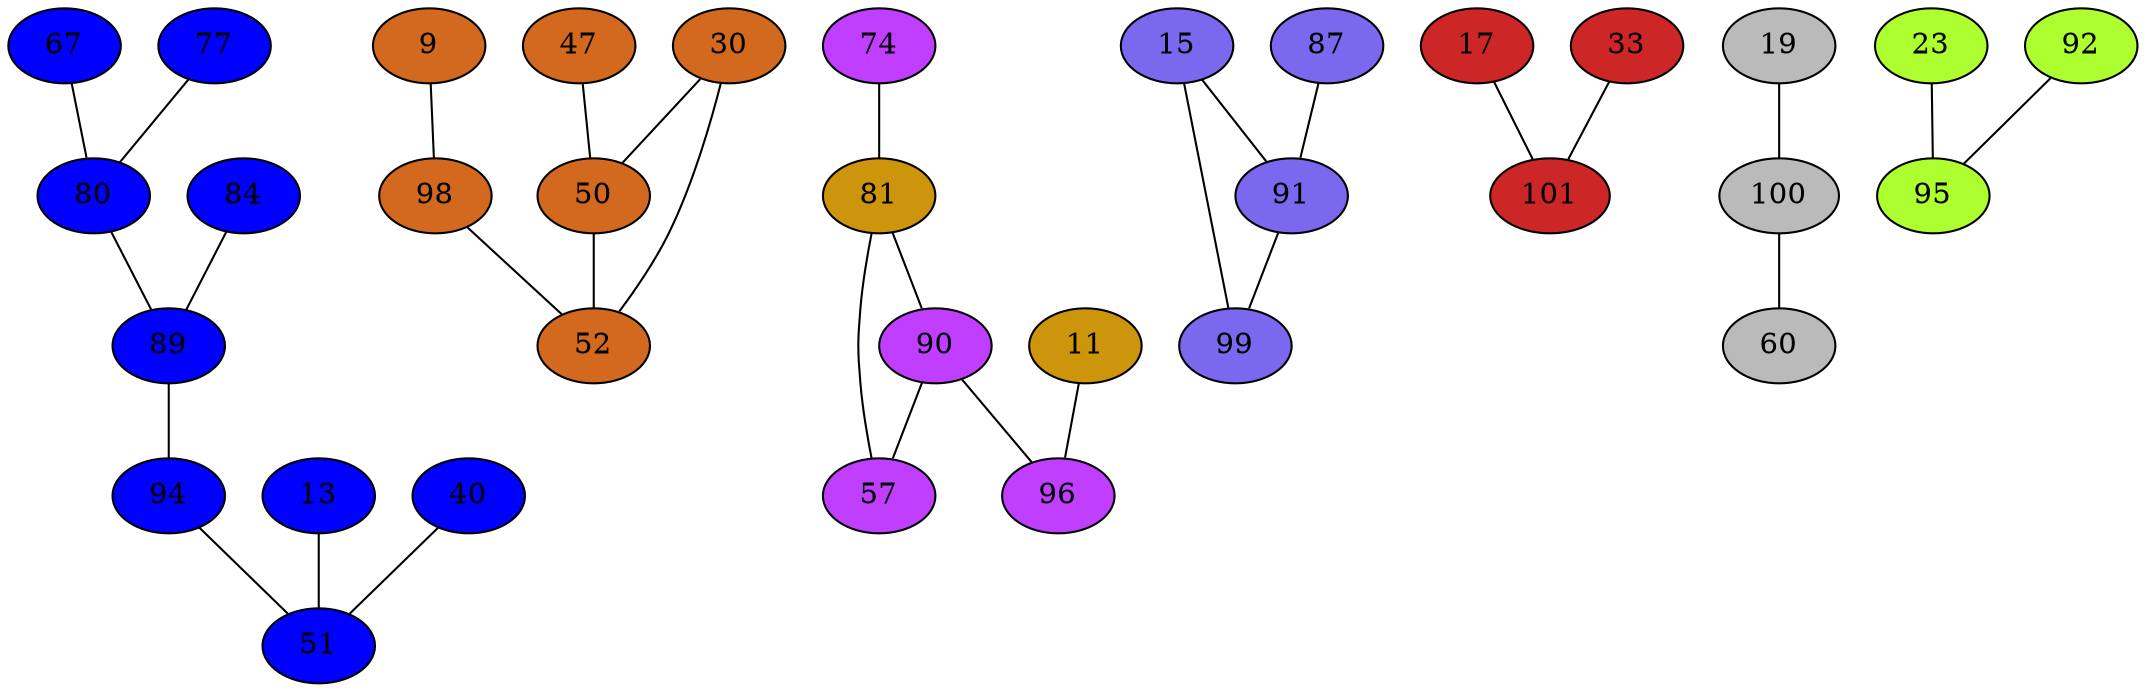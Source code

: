 strict graph {
67[label="67" style=filled fillcolor="blue1"];
67 -- 80
9[label="9" style=filled fillcolor="chocolate"];
9 -- 98
74[label="74" style=filled fillcolor="darkorchid1"];
74 -- 81
11[label="11" style=filled fillcolor="darkgoldenrod3"];
11 -- 96
77[label="77" style=filled fillcolor="blue1"];
77 -- 80
13[label="13" style=filled fillcolor="blue1"];
13 -- 51
15[label="15" style=filled fillcolor="mediumslateblue"];
15 -- 99
15 -- 91
80[label="80" style=filled fillcolor="blue1"];
80 -- 67
80 -- 89
80 -- 77
17[label="17" style=filled fillcolor="firebrick3"];
17 -- 101
81[label="81" style=filled fillcolor="darkgoldenrod3"];
81 -- 57
81 -- 90
81 -- 74
19[label="19" style=filled fillcolor="gray73"];
19 -- 100
84[label="84" style=filled fillcolor="blue1"];
84 -- 89
23[label="23" style=filled fillcolor="greenyellow"];
23 -- 95
87[label="87" style=filled fillcolor="mediumslateblue"];
87 -- 91
89[label="89" style=filled fillcolor="blue1"];
89 -- 80
89 -- 84
89 -- 94
90[label="90" style=filled fillcolor="darkorchid1"];
90 -- 96
90 -- 81
90 -- 57
91[label="91" style=filled fillcolor="mediumslateblue"];
91 -- 99
91 -- 87
91 -- 15
92[label="92" style=filled fillcolor="greenyellow"];
92 -- 95
94[label="94" style=filled fillcolor="blue1"];
94 -- 51
94 -- 89
30[label="30" style=filled fillcolor="chocolate"];
30 -- 50
30 -- 52
95[label="95" style=filled fillcolor="greenyellow"];
95 -- 23
95 -- 92
96[label="96" style=filled fillcolor="darkorchid1"];
96 -- 90
96 -- 11
33[label="33" style=filled fillcolor="firebrick3"];
33 -- 101
98[label="98" style=filled fillcolor="chocolate"];
98 -- 52
98 -- 9
99[label="99" style=filled fillcolor="mediumslateblue"];
99 -- 91
99 -- 15
100[label="100" style=filled fillcolor="gray73"];
100 -- 19
100 -- 60
101[label="101" style=filled fillcolor="firebrick3"];
101 -- 33
101 -- 17
40[label="40" style=filled fillcolor="blue1"];
40 -- 51
47[label="47" style=filled fillcolor="chocolate"];
47 -- 50
50[label="50" style=filled fillcolor="chocolate"];
50 -- 52
50 -- 30
50 -- 47
51[label="51" style=filled fillcolor="blue1"];
51 -- 40
51 -- 13
51 -- 94
52[label="52" style=filled fillcolor="chocolate"];
52 -- 98
52 -- 50
52 -- 30
57[label="57" style=filled fillcolor="darkorchid1"];
57 -- 81
57 -- 90
60[label="60" style=filled fillcolor="gray73"];
60 -- 100
}
